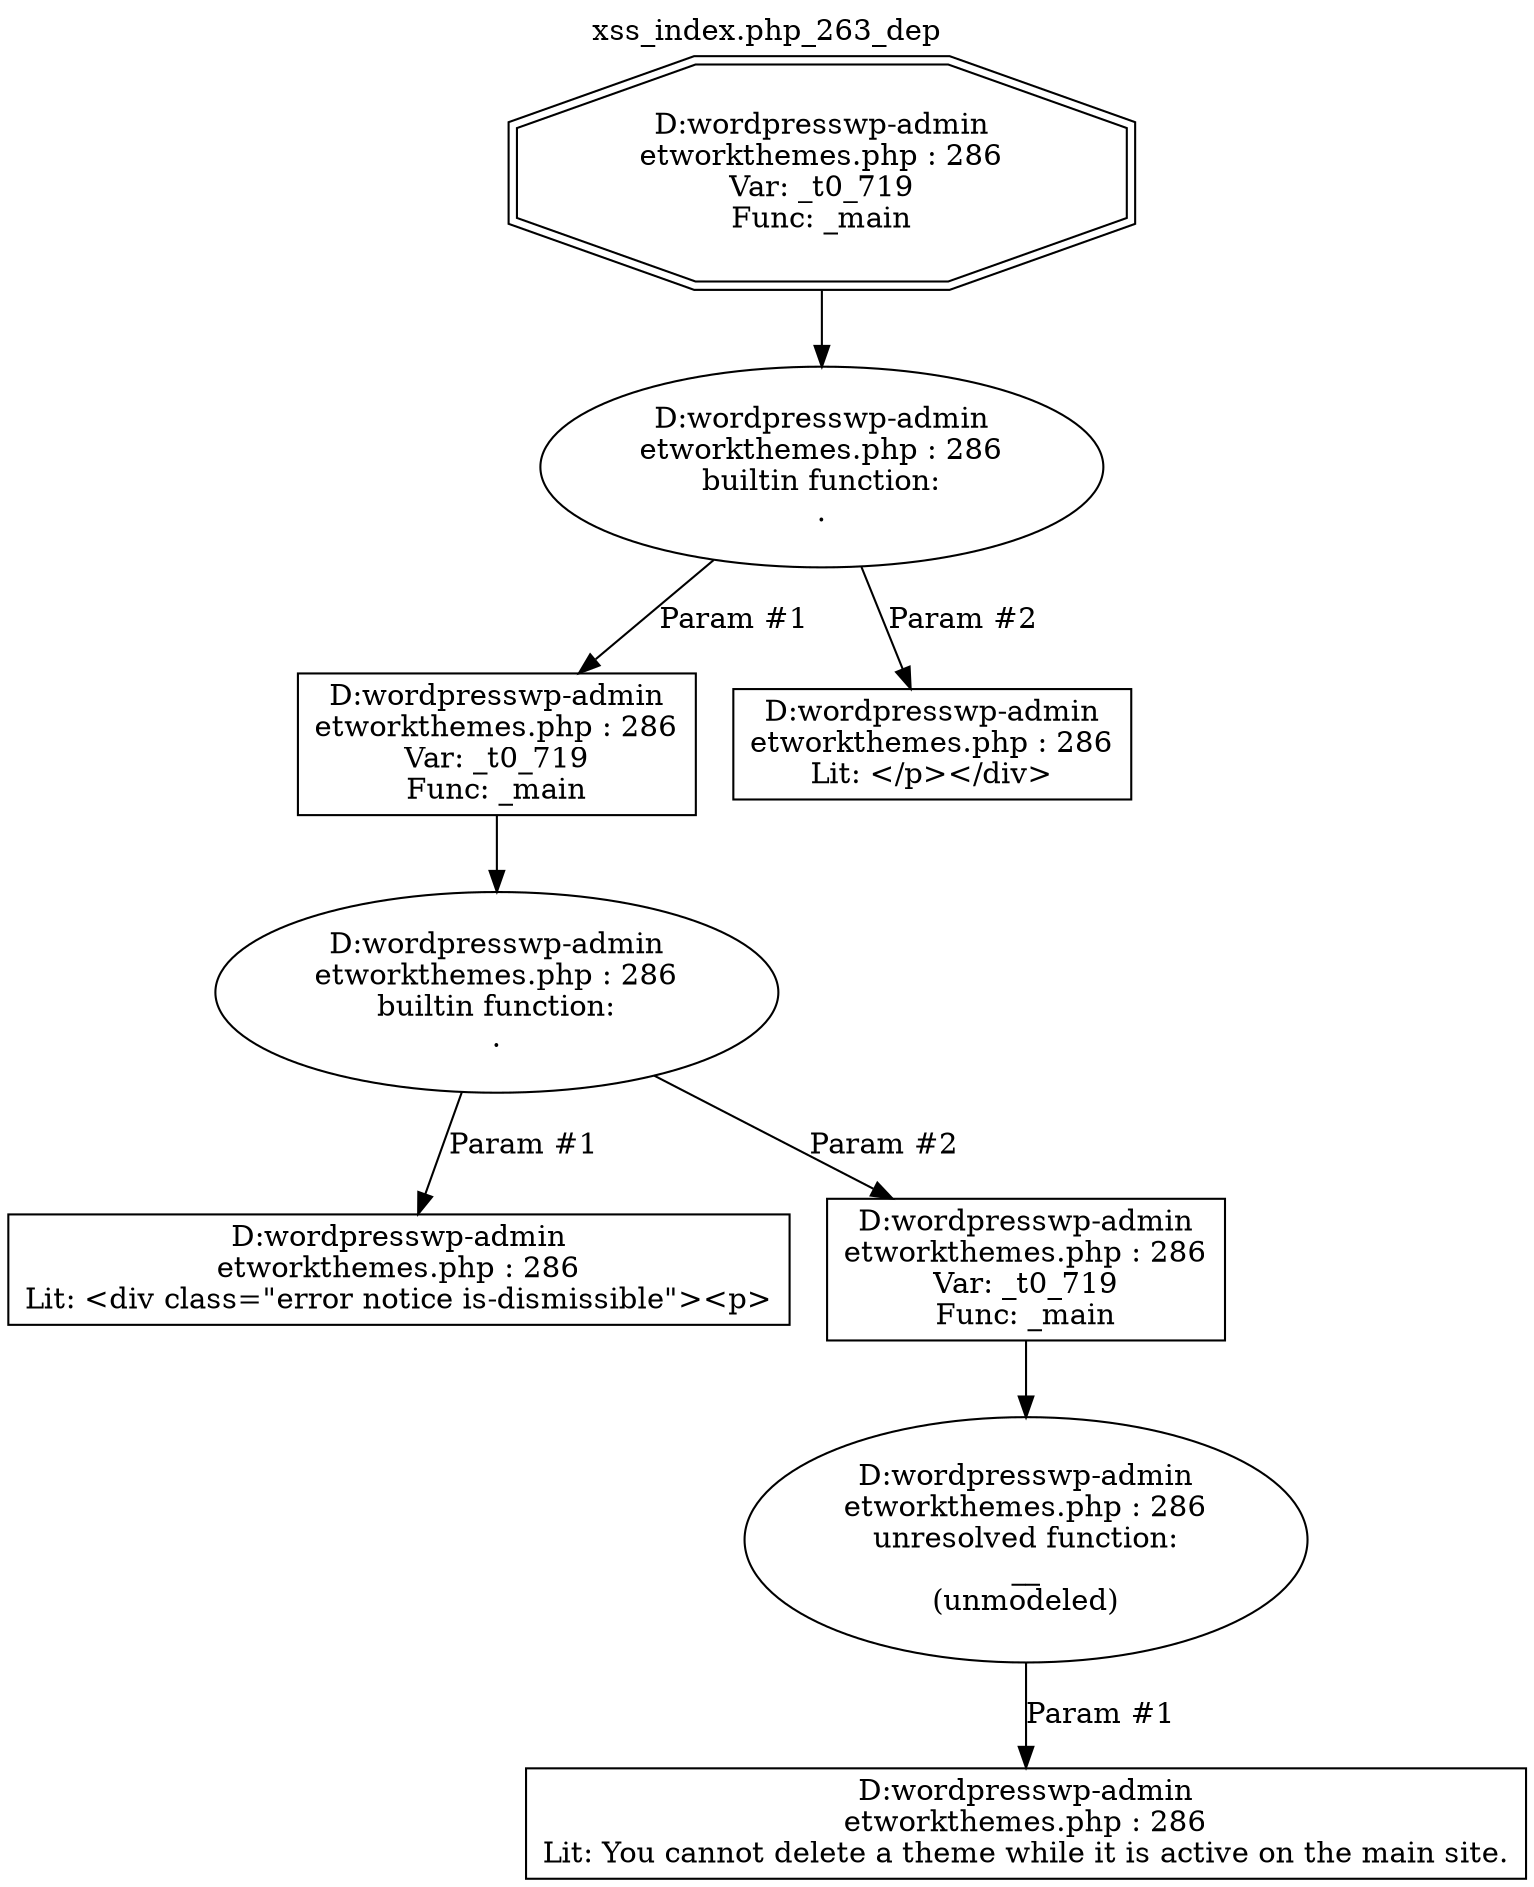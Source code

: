 digraph cfg {
  label="xss_index.php_263_dep";
  labelloc=t;
  n1 [shape=doubleoctagon, label="D:\wordpress\wp-admin\network\themes.php : 286\nVar: _t0_719\nFunc: _main\n"];
  n2 [shape=ellipse, label="D:\wordpress\wp-admin\network\themes.php : 286\nbuiltin function:\n.\n"];
  n3 [shape=box, label="D:\wordpress\wp-admin\network\themes.php : 286\nVar: _t0_719\nFunc: _main\n"];
  n4 [shape=ellipse, label="D:\wordpress\wp-admin\network\themes.php : 286\nbuiltin function:\n.\n"];
  n5 [shape=box, label="D:\wordpress\wp-admin\network\themes.php : 286\nLit: <div class=\"error notice is-dismissible\"><p>\n"];
  n6 [shape=box, label="D:\wordpress\wp-admin\network\themes.php : 286\nVar: _t0_719\nFunc: _main\n"];
  n7 [shape=ellipse, label="D:\wordpress\wp-admin\network\themes.php : 286\nunresolved function:\n__\n(unmodeled)\n"];
  n8 [shape=box, label="D:\wordpress\wp-admin\network\themes.php : 286\nLit: You cannot delete a theme while it is active on the main site.\n"];
  n9 [shape=box, label="D:\wordpress\wp-admin\network\themes.php : 286\nLit: </p></div>\n"];
  n1 -> n2;
  n3 -> n4;
  n4 -> n5[label="Param #1"];
  n4 -> n6[label="Param #2"];
  n6 -> n7;
  n7 -> n8[label="Param #1"];
  n2 -> n3[label="Param #1"];
  n2 -> n9[label="Param #2"];
}
